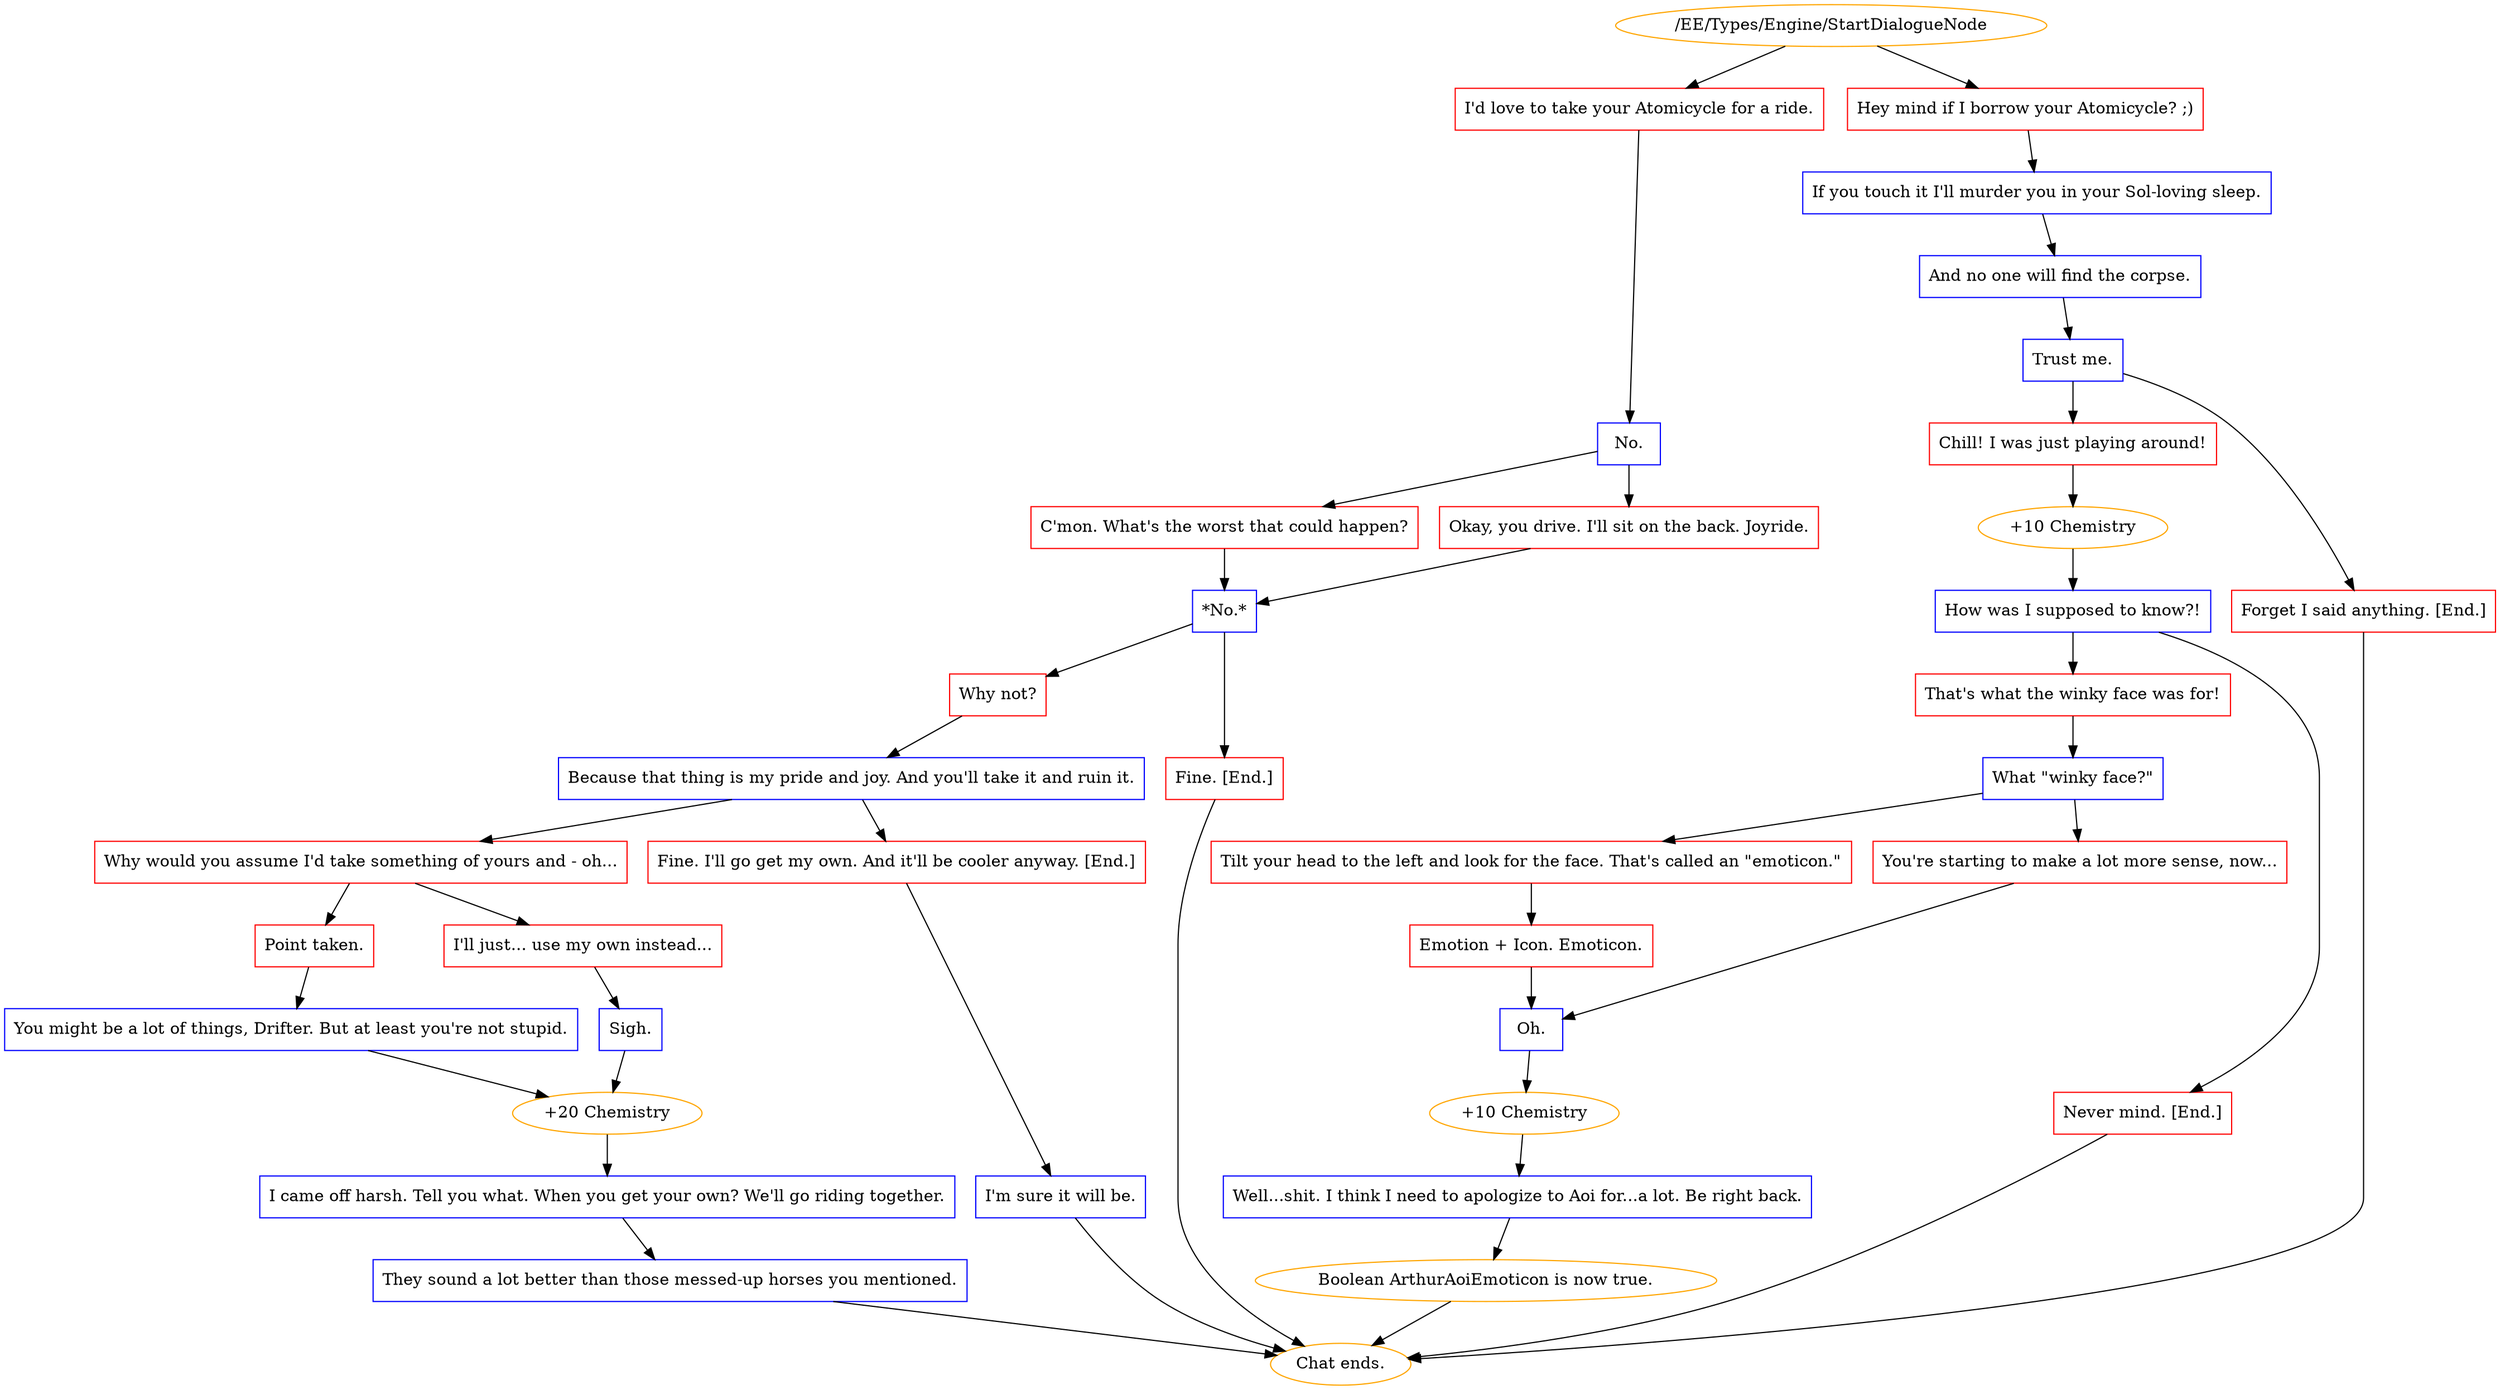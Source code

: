 digraph {
	220 [label="/EE/Types/Engine/StartDialogueNode",color=orange];
		220 -> 221;
		220 -> 222;
	221 [label="I'd love to take your Atomicycle for a ride.",shape=box,color=red];
		221 -> 223;
	222 [label="Hey mind if I borrow your Atomicycle? ;)",shape=box,color=red];
		222 -> 224;
	223 [label="No.",shape=box,color=blue];
		223 -> 227;
		223 -> 228;
	224 [label="If you touch it I'll murder you in your Sol-loving sleep.",shape=box,color=blue];
		224 -> 225;
	227 [label="C'mon. What's the worst that could happen?",shape=box,color=red];
		227 -> 229;
	228 [label="Okay, you drive. I'll sit on the back. Joyride.",shape=box,color=red];
		228 -> 229;
	225 [label="And no one will find the corpse.",shape=box,color=blue];
		225 -> 226;
	229 [label="*No.*",shape=box,color=blue];
		229 -> 243;
		229 -> 249;
	226 [label="Trust me.",shape=box,color=blue];
		226 -> 231;
		226 -> 230;
	243 [label="Why not?",shape=box,color=red];
		243 -> 250;
	249 [label="Fine. [End.]",shape=box,color=red];
		249 -> "Chat ends.";
	231 [label="Chill! I was just playing around!",shape=box,color=red];
		231 -> 233;
	230 [label="Forget I said anything. [End.]",shape=box,color=red];
		230 -> "Chat ends.";
	250 [label="Because that thing is my pride and joy. And you'll take it and ruin it.",shape=box,color=blue];
		250 -> 251;
		250 -> 252;
	"Chat ends." [color=orange];
	233 [label="+10 Chemistry",color=orange];
		233 -> 234;
	"Chat ends." [color=orange];
	251 [label="Why would you assume I'd take something of yours and - oh...",shape=box,color=red];
		251 -> 256;
		251 -> 257;
	252 [label="Fine. I'll go get my own. And it'll be cooler anyway. [End.]",shape=box,color=red];
		252 -> 254;
	234 [label="How was I supposed to know?!",shape=box,color=blue];
		234 -> 235;
		234 -> 236;
	256 [label="Point taken.",shape=box,color=red];
		256 -> 258;
	257 [label="I'll just... use my own instead...",shape=box,color=red];
		257 -> 259;
	254 [label="I'm sure it will be.",shape=box,color=blue];
		254 -> "Chat ends.";
	235 [label="That's what the winky face was for!",shape=box,color=red];
		235 -> 238;
	236 [label="Never mind. [End.]",shape=box,color=red];
		236 -> "Chat ends.";
	258 [label="You might be a lot of things, Drifter. But at least you're not stupid.",shape=box,color=blue];
		258 -> 253;
	259 [label="Sigh.",shape=box,color=blue];
		259 -> 253;
	"Chat ends." [color=orange];
	238 [label="What \"winky face?\"",shape=box,color=blue];
		238 -> 239;
		238 -> 240;
	"Chat ends." [color=orange];
	253 [label="+20 Chemistry",color=orange];
		253 -> 260;
	239 [label="Tilt your head to the left and look for the face. That's called an \"emoticon.\"",shape=box,color=red];
		239 -> 242;
	240 [label="You're starting to make a lot more sense, now...",shape=box,color=red];
		240 -> 245;
	260 [label="I came off harsh. Tell you what. When you get your own? We'll go riding together.",shape=box,color=blue];
		260 -> 261;
	242 [label="Emotion + Icon. Emoticon.",shape=box,color=red];
		242 -> 245;
	245 [label="Oh.",shape=box,color=blue];
		245 -> 244;
	261 [label="They sound a lot better than those messed-up horses you mentioned.",shape=box,color=blue];
		261 -> "Chat ends.";
	244 [label="+10 Chemistry",color=orange];
		244 -> 246;
	"Chat ends." [color=orange];
	246 [label="Well...shit. I think I need to apologize to Aoi for...a lot. Be right back.",shape=box,color=blue];
		246 -> 247;
	247 [label="Boolean ArthurAoiEmoticon is now true.",color=orange];
		247 -> "Chat ends.";
	"Chat ends." [color=orange];
}